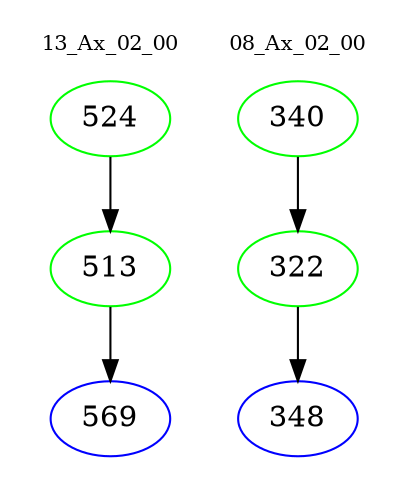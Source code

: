 digraph{
subgraph cluster_0 {
color = white
label = "13_Ax_02_00";
fontsize=10;
T0_524 [label="524", color="green"]
T0_524 -> T0_513 [color="black"]
T0_513 [label="513", color="green"]
T0_513 -> T0_569 [color="black"]
T0_569 [label="569", color="blue"]
}
subgraph cluster_1 {
color = white
label = "08_Ax_02_00";
fontsize=10;
T1_340 [label="340", color="green"]
T1_340 -> T1_322 [color="black"]
T1_322 [label="322", color="green"]
T1_322 -> T1_348 [color="black"]
T1_348 [label="348", color="blue"]
}
}
